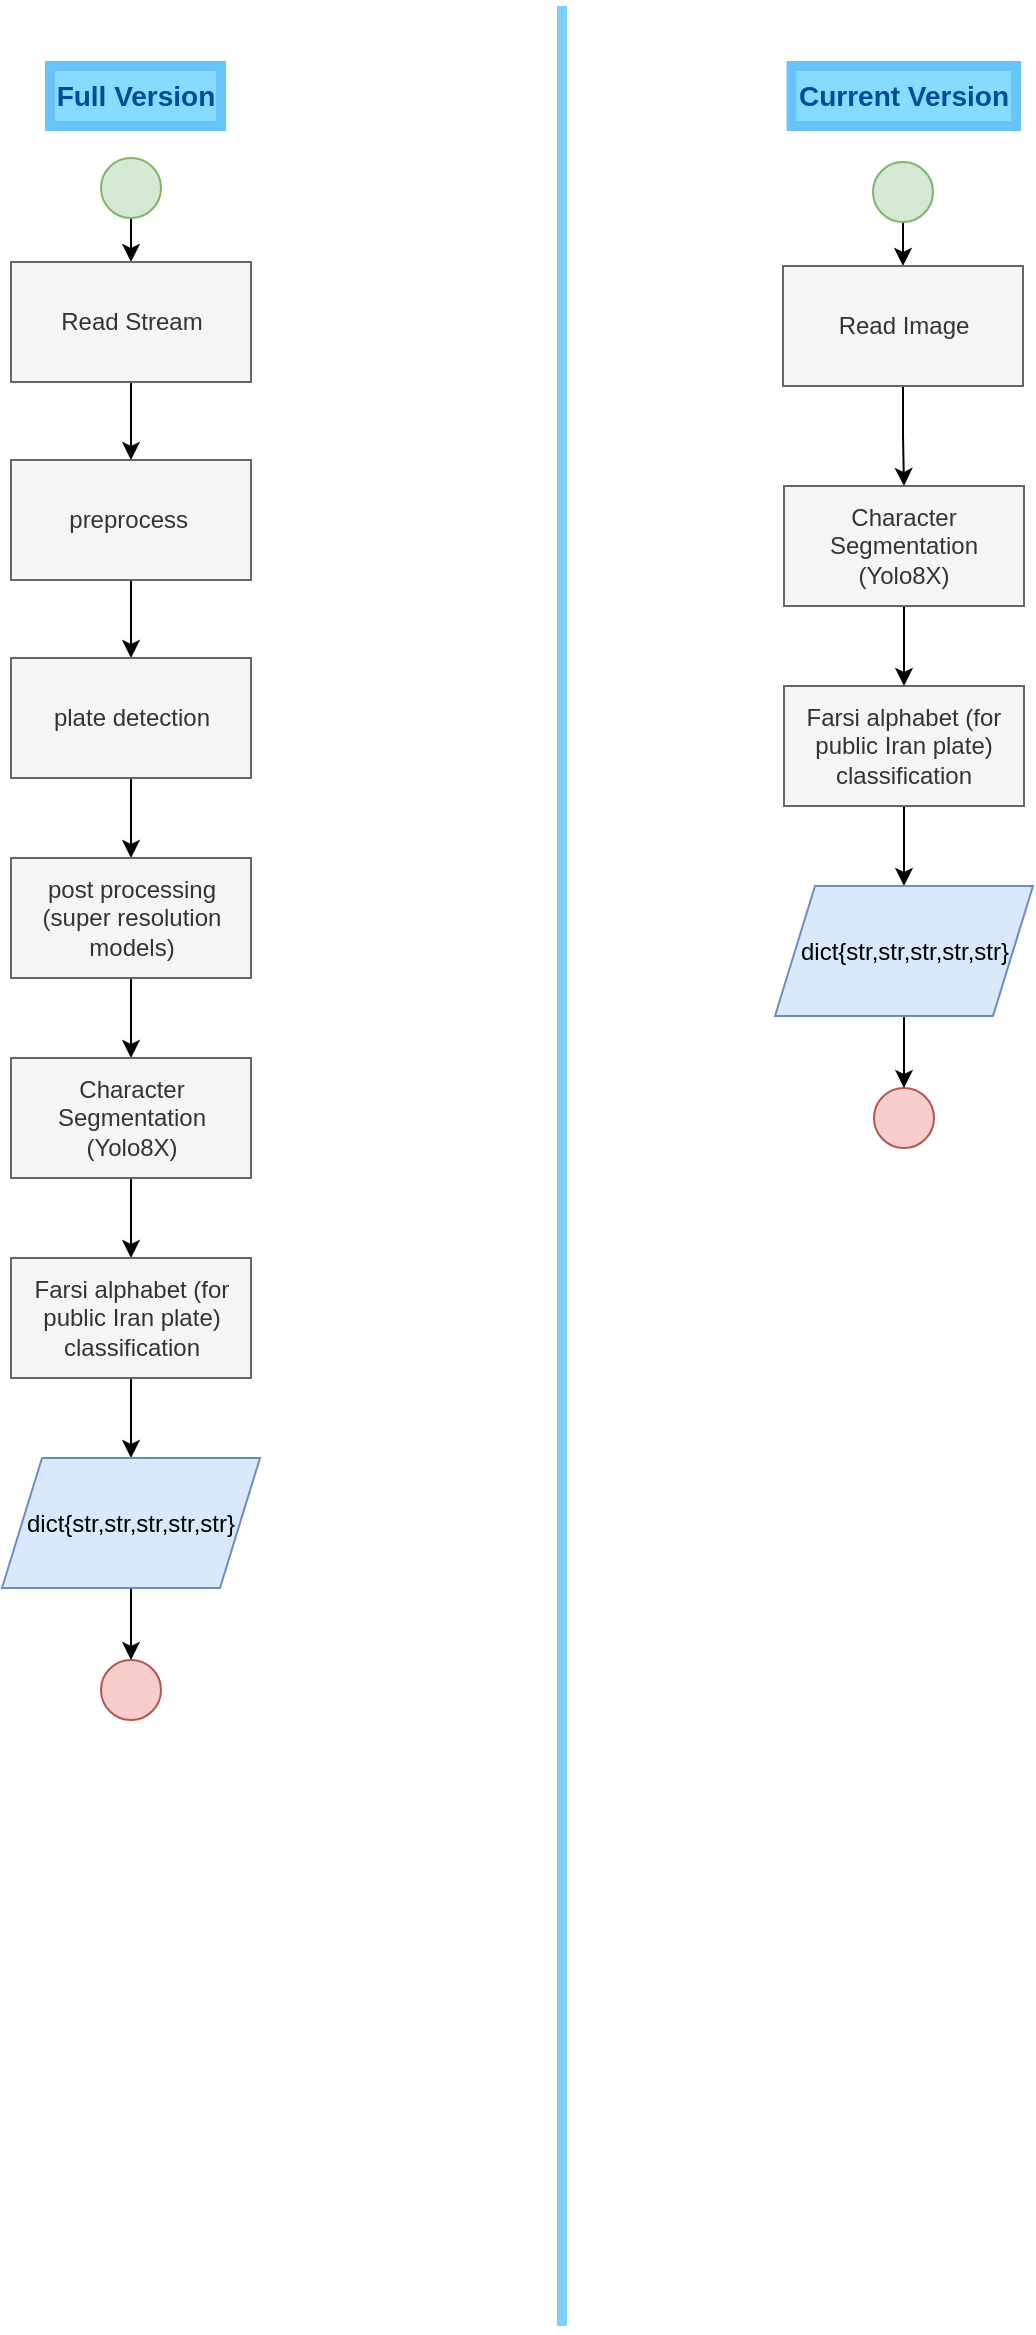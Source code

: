 <mxfile version="21.2.8" type="device">
  <diagram id="C5RBs43oDa-KdzZeNtuy" name="Page-1">
    <mxGraphModel dx="936" dy="1807" grid="1" gridSize="10" guides="1" tooltips="1" connect="1" arrows="1" fold="1" page="1" pageScale="1" pageWidth="827" pageHeight="1169" math="0" shadow="0">
      <root>
        <mxCell id="WIyWlLk6GJQsqaUBKTNV-0" />
        <mxCell id="WIyWlLk6GJQsqaUBKTNV-1" parent="WIyWlLk6GJQsqaUBKTNV-0" />
        <mxCell id="Jq_jZKLyGIn5d2sFQtFR-3" value="" style="edgeStyle=orthogonalEdgeStyle;rounded=0;orthogonalLoop=1;jettySize=auto;html=1;" edge="1" parent="WIyWlLk6GJQsqaUBKTNV-1" source="Jq_jZKLyGIn5d2sFQtFR-0" target="Jq_jZKLyGIn5d2sFQtFR-2">
          <mxGeometry relative="1" as="geometry" />
        </mxCell>
        <mxCell id="Jq_jZKLyGIn5d2sFQtFR-0" value="" style="ellipse;whiteSpace=wrap;html=1;aspect=fixed;fillColor=#d5e8d4;strokeColor=#82b366;" vertex="1" parent="WIyWlLk6GJQsqaUBKTNV-1">
          <mxGeometry x="169.5" y="76" width="30" height="30" as="geometry" />
        </mxCell>
        <mxCell id="Jq_jZKLyGIn5d2sFQtFR-1" value="" style="ellipse;whiteSpace=wrap;html=1;aspect=fixed;fillColor=#f8cecc;strokeColor=#b85450;" vertex="1" parent="WIyWlLk6GJQsqaUBKTNV-1">
          <mxGeometry x="169.5" y="827" width="30" height="30" as="geometry" />
        </mxCell>
        <mxCell id="Jq_jZKLyGIn5d2sFQtFR-5" value="" style="edgeStyle=orthogonalEdgeStyle;rounded=0;orthogonalLoop=1;jettySize=auto;html=1;" edge="1" parent="WIyWlLk6GJQsqaUBKTNV-1" source="Jq_jZKLyGIn5d2sFQtFR-2" target="Jq_jZKLyGIn5d2sFQtFR-4">
          <mxGeometry relative="1" as="geometry" />
        </mxCell>
        <mxCell id="Jq_jZKLyGIn5d2sFQtFR-2" value="Read Stream" style="whiteSpace=wrap;html=1;fillColor=#f5f5f5;strokeColor=#666666;fontColor=#333333;" vertex="1" parent="WIyWlLk6GJQsqaUBKTNV-1">
          <mxGeometry x="124.5" y="128" width="120" height="60" as="geometry" />
        </mxCell>
        <mxCell id="Jq_jZKLyGIn5d2sFQtFR-7" value="" style="edgeStyle=orthogonalEdgeStyle;rounded=0;orthogonalLoop=1;jettySize=auto;html=1;" edge="1" parent="WIyWlLk6GJQsqaUBKTNV-1" source="Jq_jZKLyGIn5d2sFQtFR-4" target="Jq_jZKLyGIn5d2sFQtFR-6">
          <mxGeometry relative="1" as="geometry" />
        </mxCell>
        <mxCell id="Jq_jZKLyGIn5d2sFQtFR-4" value="preprocess&amp;nbsp;" style="whiteSpace=wrap;html=1;fillColor=#f5f5f5;strokeColor=#666666;fontColor=#333333;" vertex="1" parent="WIyWlLk6GJQsqaUBKTNV-1">
          <mxGeometry x="124.5" y="227" width="120" height="60" as="geometry" />
        </mxCell>
        <mxCell id="Jq_jZKLyGIn5d2sFQtFR-9" value="" style="edgeStyle=orthogonalEdgeStyle;rounded=0;orthogonalLoop=1;jettySize=auto;html=1;" edge="1" parent="WIyWlLk6GJQsqaUBKTNV-1" source="Jq_jZKLyGIn5d2sFQtFR-6" target="Jq_jZKLyGIn5d2sFQtFR-8">
          <mxGeometry relative="1" as="geometry" />
        </mxCell>
        <mxCell id="Jq_jZKLyGIn5d2sFQtFR-6" value="plate detection" style="whiteSpace=wrap;html=1;fillColor=#f5f5f5;strokeColor=#666666;fontColor=#333333;" vertex="1" parent="WIyWlLk6GJQsqaUBKTNV-1">
          <mxGeometry x="124.5" y="326" width="120" height="60" as="geometry" />
        </mxCell>
        <mxCell id="Jq_jZKLyGIn5d2sFQtFR-11" value="" style="edgeStyle=orthogonalEdgeStyle;rounded=0;orthogonalLoop=1;jettySize=auto;html=1;" edge="1" parent="WIyWlLk6GJQsqaUBKTNV-1" source="Jq_jZKLyGIn5d2sFQtFR-8" target="Jq_jZKLyGIn5d2sFQtFR-10">
          <mxGeometry relative="1" as="geometry" />
        </mxCell>
        <mxCell id="Jq_jZKLyGIn5d2sFQtFR-8" value="post processing (super resolution models)" style="whiteSpace=wrap;html=1;fillColor=#f5f5f5;strokeColor=#666666;fontColor=#333333;" vertex="1" parent="WIyWlLk6GJQsqaUBKTNV-1">
          <mxGeometry x="124.5" y="426" width="120" height="60" as="geometry" />
        </mxCell>
        <mxCell id="Jq_jZKLyGIn5d2sFQtFR-13" value="" style="edgeStyle=orthogonalEdgeStyle;rounded=0;orthogonalLoop=1;jettySize=auto;html=1;" edge="1" parent="WIyWlLk6GJQsqaUBKTNV-1" source="Jq_jZKLyGIn5d2sFQtFR-10" target="Jq_jZKLyGIn5d2sFQtFR-12">
          <mxGeometry relative="1" as="geometry" />
        </mxCell>
        <mxCell id="Jq_jZKLyGIn5d2sFQtFR-10" value="Character Segmentation (Yolo8X)" style="whiteSpace=wrap;html=1;fillColor=#f5f5f5;strokeColor=#666666;fontColor=#333333;" vertex="1" parent="WIyWlLk6GJQsqaUBKTNV-1">
          <mxGeometry x="124.5" y="526" width="120" height="60" as="geometry" />
        </mxCell>
        <mxCell id="Jq_jZKLyGIn5d2sFQtFR-15" value="" style="edgeStyle=orthogonalEdgeStyle;rounded=0;orthogonalLoop=1;jettySize=auto;html=1;" edge="1" parent="WIyWlLk6GJQsqaUBKTNV-1" source="Jq_jZKLyGIn5d2sFQtFR-12" target="Jq_jZKLyGIn5d2sFQtFR-14">
          <mxGeometry relative="1" as="geometry" />
        </mxCell>
        <mxCell id="Jq_jZKLyGIn5d2sFQtFR-12" value="Farsi alphabet (for public Iran plate) classification" style="whiteSpace=wrap;html=1;fillColor=#f5f5f5;strokeColor=#666666;fontColor=#333333;" vertex="1" parent="WIyWlLk6GJQsqaUBKTNV-1">
          <mxGeometry x="124.5" y="626" width="120" height="60" as="geometry" />
        </mxCell>
        <mxCell id="Jq_jZKLyGIn5d2sFQtFR-16" value="" style="edgeStyle=orthogonalEdgeStyle;rounded=0;orthogonalLoop=1;jettySize=auto;html=1;" edge="1" parent="WIyWlLk6GJQsqaUBKTNV-1" source="Jq_jZKLyGIn5d2sFQtFR-14" target="Jq_jZKLyGIn5d2sFQtFR-1">
          <mxGeometry relative="1" as="geometry" />
        </mxCell>
        <mxCell id="Jq_jZKLyGIn5d2sFQtFR-14" value="dict{str,str,str,str,str}" style="shape=parallelogram;perimeter=parallelogramPerimeter;whiteSpace=wrap;html=1;fixedSize=1;fillColor=#dae8fc;strokeColor=#6c8ebf;" vertex="1" parent="WIyWlLk6GJQsqaUBKTNV-1">
          <mxGeometry x="120" y="726" width="129" height="65" as="geometry" />
        </mxCell>
        <mxCell id="Jq_jZKLyGIn5d2sFQtFR-34" value="" style="edgeStyle=orthogonalEdgeStyle;rounded=0;orthogonalLoop=1;jettySize=auto;html=1;" edge="1" parent="WIyWlLk6GJQsqaUBKTNV-1" source="Jq_jZKLyGIn5d2sFQtFR-18" target="Jq_jZKLyGIn5d2sFQtFR-21">
          <mxGeometry relative="1" as="geometry" />
        </mxCell>
        <mxCell id="Jq_jZKLyGIn5d2sFQtFR-18" value="" style="ellipse;whiteSpace=wrap;html=1;aspect=fixed;fillColor=#d5e8d4;strokeColor=#82b366;" vertex="1" parent="WIyWlLk6GJQsqaUBKTNV-1">
          <mxGeometry x="555.5" y="78" width="30" height="30" as="geometry" />
        </mxCell>
        <mxCell id="Jq_jZKLyGIn5d2sFQtFR-19" value="" style="ellipse;whiteSpace=wrap;html=1;aspect=fixed;fillColor=#f8cecc;strokeColor=#b85450;" vertex="1" parent="WIyWlLk6GJQsqaUBKTNV-1">
          <mxGeometry x="556" y="541" width="30" height="30" as="geometry" />
        </mxCell>
        <mxCell id="Jq_jZKLyGIn5d2sFQtFR-41" value="" style="edgeStyle=orthogonalEdgeStyle;rounded=0;orthogonalLoop=1;jettySize=auto;html=1;" edge="1" parent="WIyWlLk6GJQsqaUBKTNV-1" source="Jq_jZKLyGIn5d2sFQtFR-21" target="Jq_jZKLyGIn5d2sFQtFR-29">
          <mxGeometry relative="1" as="geometry" />
        </mxCell>
        <mxCell id="Jq_jZKLyGIn5d2sFQtFR-21" value="Read Image" style="whiteSpace=wrap;html=1;fillColor=#f5f5f5;strokeColor=#666666;fontColor=#333333;" vertex="1" parent="WIyWlLk6GJQsqaUBKTNV-1">
          <mxGeometry x="510.5" y="130" width="120" height="60" as="geometry" />
        </mxCell>
        <mxCell id="Jq_jZKLyGIn5d2sFQtFR-28" value="" style="edgeStyle=orthogonalEdgeStyle;rounded=0;orthogonalLoop=1;jettySize=auto;html=1;" edge="1" parent="WIyWlLk6GJQsqaUBKTNV-1" source="Jq_jZKLyGIn5d2sFQtFR-29" target="Jq_jZKLyGIn5d2sFQtFR-31">
          <mxGeometry relative="1" as="geometry" />
        </mxCell>
        <mxCell id="Jq_jZKLyGIn5d2sFQtFR-29" value="Character Segmentation (Yolo8X)" style="whiteSpace=wrap;html=1;fillColor=#f5f5f5;strokeColor=#666666;fontColor=#333333;" vertex="1" parent="WIyWlLk6GJQsqaUBKTNV-1">
          <mxGeometry x="511" y="240" width="120" height="60" as="geometry" />
        </mxCell>
        <mxCell id="Jq_jZKLyGIn5d2sFQtFR-30" value="" style="edgeStyle=orthogonalEdgeStyle;rounded=0;orthogonalLoop=1;jettySize=auto;html=1;" edge="1" parent="WIyWlLk6GJQsqaUBKTNV-1" source="Jq_jZKLyGIn5d2sFQtFR-31" target="Jq_jZKLyGIn5d2sFQtFR-33">
          <mxGeometry relative="1" as="geometry" />
        </mxCell>
        <mxCell id="Jq_jZKLyGIn5d2sFQtFR-31" value="Farsi alphabet (for public Iran plate) classification" style="whiteSpace=wrap;html=1;fillColor=#f5f5f5;strokeColor=#666666;fontColor=#333333;" vertex="1" parent="WIyWlLk6GJQsqaUBKTNV-1">
          <mxGeometry x="511" y="340" width="120" height="60" as="geometry" />
        </mxCell>
        <mxCell id="Jq_jZKLyGIn5d2sFQtFR-32" value="" style="edgeStyle=orthogonalEdgeStyle;rounded=0;orthogonalLoop=1;jettySize=auto;html=1;" edge="1" parent="WIyWlLk6GJQsqaUBKTNV-1" source="Jq_jZKLyGIn5d2sFQtFR-33" target="Jq_jZKLyGIn5d2sFQtFR-19">
          <mxGeometry relative="1" as="geometry" />
        </mxCell>
        <mxCell id="Jq_jZKLyGIn5d2sFQtFR-33" value="dict{str,str,str,str,str}" style="shape=parallelogram;perimeter=parallelogramPerimeter;whiteSpace=wrap;html=1;fixedSize=1;fillColor=#dae8fc;strokeColor=#6c8ebf;" vertex="1" parent="WIyWlLk6GJQsqaUBKTNV-1">
          <mxGeometry x="506.5" y="440" width="129" height="65" as="geometry" />
        </mxCell>
        <mxCell id="Jq_jZKLyGIn5d2sFQtFR-35" value="" style="endArrow=none;html=1;rounded=0;strokeWidth=5;strokeColor=#7bcff9;" edge="1" parent="WIyWlLk6GJQsqaUBKTNV-1">
          <mxGeometry width="50" height="50" relative="1" as="geometry">
            <mxPoint x="400" y="1160" as="sourcePoint" />
            <mxPoint x="400" as="targetPoint" />
          </mxGeometry>
        </mxCell>
        <mxCell id="Jq_jZKLyGIn5d2sFQtFR-37" value="&lt;font color=&quot;#004c99&quot;&gt;&lt;span style=&quot;font-size: 14px;&quot;&gt;&lt;b&gt;Current Version&lt;/b&gt;&lt;/span&gt;&lt;/font&gt;" style="text;html=1;strokeColor=#68C4FD;fillColor=#87DBFF;align=center;verticalAlign=middle;whiteSpace=wrap;rounded=0;strokeWidth=5;" vertex="1" parent="WIyWlLk6GJQsqaUBKTNV-1">
          <mxGeometry x="514.75" y="30" width="112.25" height="30" as="geometry" />
        </mxCell>
        <mxCell id="Jq_jZKLyGIn5d2sFQtFR-40" value="&lt;b&gt;&lt;font color=&quot;#004c99&quot; style=&quot;font-size: 14px;&quot;&gt;Full Version&lt;/font&gt;&lt;/b&gt;" style="text;html=1;strokeColor=#68C4FD;fillColor=#87DBFF;align=center;verticalAlign=middle;whiteSpace=wrap;rounded=0;strokeWidth=5;" vertex="1" parent="WIyWlLk6GJQsqaUBKTNV-1">
          <mxGeometry x="144" y="30" width="85.5" height="30" as="geometry" />
        </mxCell>
      </root>
    </mxGraphModel>
  </diagram>
</mxfile>
